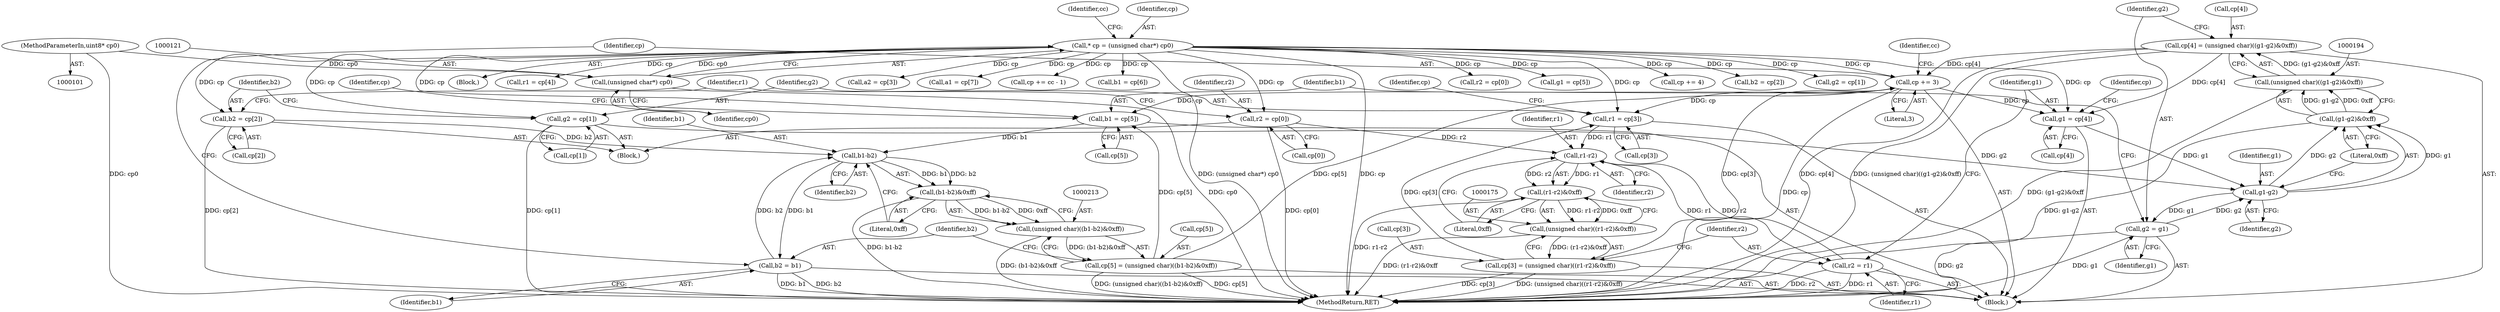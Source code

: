 digraph "0_libtiff_3ca657a8793dd011bf869695d72ad31c779c3cc1_10@array" {
"1000189" [label="(Call,cp[4] = (unsigned char)((g1-g2)&0xff))"];
"1000193" [label="(Call,(unsigned char)((g1-g2)&0xff))"];
"1000195" [label="(Call,(g1-g2)&0xff)"];
"1000196" [label="(Call,g1-g2)"];
"1000184" [label="(Call,g1 = cp[4])"];
"1000222" [label="(Call,cp += 3)"];
"1000189" [label="(Call,cp[4] = (unsigned char)((g1-g2)&0xff))"];
"1000170" [label="(Call,cp[3] = (unsigned char)((r1-r2)&0xff))"];
"1000174" [label="(Call,(unsigned char)((r1-r2)&0xff))"];
"1000176" [label="(Call,(r1-r2)&0xff)"];
"1000177" [label="(Call,r1-r2)"];
"1000165" [label="(Call,r1 = cp[3])"];
"1000118" [label="(Call,* cp = (unsigned char*) cp0)"];
"1000120" [label="(Call,(unsigned char*) cp0)"];
"1000103" [label="(MethodParameterIn,uint8* cp0)"];
"1000181" [label="(Call,r2 = r1)"];
"1000146" [label="(Call,r2 = cp[0])"];
"1000208" [label="(Call,cp[5] = (unsigned char)((b1-b2)&0xff))"];
"1000212" [label="(Call,(unsigned char)((b1-b2)&0xff))"];
"1000214" [label="(Call,(b1-b2)&0xff)"];
"1000215" [label="(Call,b1-b2)"];
"1000203" [label="(Call,b1 = cp[5])"];
"1000158" [label="(Call,b2 = cp[2])"];
"1000219" [label="(Call,b2 = b1)"];
"1000200" [label="(Call,g2 = g1)"];
"1000152" [label="(Call,g2 = cp[1])"];
"1000209" [label="(Call,cp[5])"];
"1000224" [label="(Literal,3)"];
"1000227" [label="(Identifier,cc)"];
"1000204" [label="(Identifier,b1)"];
"1000190" [label="(Call,cp[4])"];
"1000177" [label="(Call,r1-r2)"];
"1000241" [label="(Call,r2 = cp[0])"];
"1000285" [label="(Call,g1 = cp[5])"];
"1000220" [label="(Identifier,b2)"];
"1000141" [label="(Block,)"];
"1000218" [label="(Literal,0xff)"];
"1000200" [label="(Call,g2 = g1)"];
"1000186" [label="(Call,cp[4])"];
"1000118" [label="(Call,* cp = (unsigned char*) cp0)"];
"1000184" [label="(Call,g1 = cp[4])"];
"1000210" [label="(Identifier,cp)"];
"1000195" [label="(Call,(g1-g2)&0xff)"];
"1000203" [label="(Call,b1 = cp[5])"];
"1000342" [label="(Call,cp += 4)"];
"1000152" [label="(Call,g2 = cp[1])"];
"1000166" [label="(Identifier,r1)"];
"1000253" [label="(Call,b2 = cp[2])"];
"1000247" [label="(Call,g2 = cp[1])"];
"1000381" [label="(MethodReturn,RET)"];
"1000212" [label="(Call,(unsigned char)((b1-b2)&0xff))"];
"1000164" [label="(Block,)"];
"1000174" [label="(Call,(unsigned char)((r1-r2)&0xff))"];
"1000182" [label="(Identifier,r2)"];
"1000119" [label="(Identifier,cp)"];
"1000198" [label="(Identifier,g2)"];
"1000191" [label="(Identifier,cp)"];
"1000120" [label="(Call,(unsigned char*) cp0)"];
"1000105" [label="(Block,)"];
"1000159" [label="(Identifier,b2)"];
"1000219" [label="(Call,b2 = b1)"];
"1000266" [label="(Call,r1 = cp[4])"];
"1000171" [label="(Call,cp[3])"];
"1000217" [label="(Identifier,b2)"];
"1000214" [label="(Call,(b1-b2)&0xff)"];
"1000183" [label="(Identifier,r1)"];
"1000197" [label="(Identifier,g1)"];
"1000178" [label="(Identifier,r1)"];
"1000126" [label="(Identifier,cc)"];
"1000205" [label="(Call,cp[5])"];
"1000259" [label="(Call,a2 = cp[3])"];
"1000201" [label="(Identifier,g2)"];
"1000189" [label="(Call,cp[4] = (unsigned char)((g1-g2)&0xff))"];
"1000176" [label="(Call,(r1-r2)&0xff)"];
"1000170" [label="(Call,cp[3] = (unsigned char)((r1-r2)&0xff))"];
"1000103" [label="(MethodParameterIn,uint8* cp0)"];
"1000146" [label="(Call,r2 = cp[0])"];
"1000323" [label="(Call,a1 = cp[7])"];
"1000352" [label="(Call,cp += cc - 1)"];
"1000221" [label="(Identifier,b1)"];
"1000215" [label="(Call,b1-b2)"];
"1000196" [label="(Call,g1-g2)"];
"1000158" [label="(Call,b2 = cp[2])"];
"1000148" [label="(Call,cp[0])"];
"1000180" [label="(Literal,0xff)"];
"1000153" [label="(Identifier,g2)"];
"1000223" [label="(Identifier,cp)"];
"1000304" [label="(Call,b1 = cp[6])"];
"1000154" [label="(Call,cp[1])"];
"1000122" [label="(Identifier,cp0)"];
"1000208" [label="(Call,cp[5] = (unsigned char)((b1-b2)&0xff))"];
"1000172" [label="(Identifier,cp)"];
"1000216" [label="(Identifier,b1)"];
"1000147" [label="(Identifier,r2)"];
"1000179" [label="(Identifier,r2)"];
"1000160" [label="(Call,cp[2])"];
"1000193" [label="(Call,(unsigned char)((g1-g2)&0xff))"];
"1000222" [label="(Call,cp += 3)"];
"1000181" [label="(Call,r2 = r1)"];
"1000167" [label="(Call,cp[3])"];
"1000185" [label="(Identifier,g1)"];
"1000202" [label="(Identifier,g1)"];
"1000199" [label="(Literal,0xff)"];
"1000165" [label="(Call,r1 = cp[3])"];
"1000189" -> "1000164"  [label="AST: "];
"1000189" -> "1000193"  [label="CFG: "];
"1000190" -> "1000189"  [label="AST: "];
"1000193" -> "1000189"  [label="AST: "];
"1000201" -> "1000189"  [label="CFG: "];
"1000189" -> "1000381"  [label="DDG: cp[4]"];
"1000189" -> "1000381"  [label="DDG: (unsigned char)((g1-g2)&0xff)"];
"1000189" -> "1000184"  [label="DDG: cp[4]"];
"1000193" -> "1000189"  [label="DDG: (g1-g2)&0xff"];
"1000189" -> "1000222"  [label="DDG: cp[4]"];
"1000193" -> "1000195"  [label="CFG: "];
"1000194" -> "1000193"  [label="AST: "];
"1000195" -> "1000193"  [label="AST: "];
"1000193" -> "1000381"  [label="DDG: (g1-g2)&0xff"];
"1000195" -> "1000193"  [label="DDG: g1-g2"];
"1000195" -> "1000193"  [label="DDG: 0xff"];
"1000195" -> "1000199"  [label="CFG: "];
"1000196" -> "1000195"  [label="AST: "];
"1000199" -> "1000195"  [label="AST: "];
"1000195" -> "1000381"  [label="DDG: g1-g2"];
"1000196" -> "1000195"  [label="DDG: g1"];
"1000196" -> "1000195"  [label="DDG: g2"];
"1000196" -> "1000198"  [label="CFG: "];
"1000197" -> "1000196"  [label="AST: "];
"1000198" -> "1000196"  [label="AST: "];
"1000199" -> "1000196"  [label="CFG: "];
"1000184" -> "1000196"  [label="DDG: g1"];
"1000200" -> "1000196"  [label="DDG: g2"];
"1000152" -> "1000196"  [label="DDG: g2"];
"1000196" -> "1000200"  [label="DDG: g1"];
"1000184" -> "1000164"  [label="AST: "];
"1000184" -> "1000186"  [label="CFG: "];
"1000185" -> "1000184"  [label="AST: "];
"1000186" -> "1000184"  [label="AST: "];
"1000191" -> "1000184"  [label="CFG: "];
"1000222" -> "1000184"  [label="DDG: cp"];
"1000118" -> "1000184"  [label="DDG: cp"];
"1000222" -> "1000164"  [label="AST: "];
"1000222" -> "1000224"  [label="CFG: "];
"1000223" -> "1000222"  [label="AST: "];
"1000224" -> "1000222"  [label="AST: "];
"1000227" -> "1000222"  [label="CFG: "];
"1000222" -> "1000381"  [label="DDG: cp"];
"1000222" -> "1000165"  [label="DDG: cp"];
"1000222" -> "1000203"  [label="DDG: cp"];
"1000170" -> "1000222"  [label="DDG: cp[3]"];
"1000118" -> "1000222"  [label="DDG: cp"];
"1000208" -> "1000222"  [label="DDG: cp[5]"];
"1000170" -> "1000164"  [label="AST: "];
"1000170" -> "1000174"  [label="CFG: "];
"1000171" -> "1000170"  [label="AST: "];
"1000174" -> "1000170"  [label="AST: "];
"1000182" -> "1000170"  [label="CFG: "];
"1000170" -> "1000381"  [label="DDG: cp[3]"];
"1000170" -> "1000381"  [label="DDG: (unsigned char)((r1-r2)&0xff)"];
"1000170" -> "1000165"  [label="DDG: cp[3]"];
"1000174" -> "1000170"  [label="DDG: (r1-r2)&0xff"];
"1000174" -> "1000176"  [label="CFG: "];
"1000175" -> "1000174"  [label="AST: "];
"1000176" -> "1000174"  [label="AST: "];
"1000174" -> "1000381"  [label="DDG: (r1-r2)&0xff"];
"1000176" -> "1000174"  [label="DDG: r1-r2"];
"1000176" -> "1000174"  [label="DDG: 0xff"];
"1000176" -> "1000180"  [label="CFG: "];
"1000177" -> "1000176"  [label="AST: "];
"1000180" -> "1000176"  [label="AST: "];
"1000176" -> "1000381"  [label="DDG: r1-r2"];
"1000177" -> "1000176"  [label="DDG: r1"];
"1000177" -> "1000176"  [label="DDG: r2"];
"1000177" -> "1000179"  [label="CFG: "];
"1000178" -> "1000177"  [label="AST: "];
"1000179" -> "1000177"  [label="AST: "];
"1000180" -> "1000177"  [label="CFG: "];
"1000165" -> "1000177"  [label="DDG: r1"];
"1000181" -> "1000177"  [label="DDG: r2"];
"1000146" -> "1000177"  [label="DDG: r2"];
"1000177" -> "1000181"  [label="DDG: r1"];
"1000165" -> "1000164"  [label="AST: "];
"1000165" -> "1000167"  [label="CFG: "];
"1000166" -> "1000165"  [label="AST: "];
"1000167" -> "1000165"  [label="AST: "];
"1000172" -> "1000165"  [label="CFG: "];
"1000118" -> "1000165"  [label="DDG: cp"];
"1000118" -> "1000105"  [label="AST: "];
"1000118" -> "1000120"  [label="CFG: "];
"1000119" -> "1000118"  [label="AST: "];
"1000120" -> "1000118"  [label="AST: "];
"1000126" -> "1000118"  [label="CFG: "];
"1000118" -> "1000381"  [label="DDG: (unsigned char*) cp0"];
"1000118" -> "1000381"  [label="DDG: cp"];
"1000120" -> "1000118"  [label="DDG: cp0"];
"1000118" -> "1000146"  [label="DDG: cp"];
"1000118" -> "1000152"  [label="DDG: cp"];
"1000118" -> "1000158"  [label="DDG: cp"];
"1000118" -> "1000203"  [label="DDG: cp"];
"1000118" -> "1000241"  [label="DDG: cp"];
"1000118" -> "1000247"  [label="DDG: cp"];
"1000118" -> "1000253"  [label="DDG: cp"];
"1000118" -> "1000259"  [label="DDG: cp"];
"1000118" -> "1000266"  [label="DDG: cp"];
"1000118" -> "1000285"  [label="DDG: cp"];
"1000118" -> "1000304"  [label="DDG: cp"];
"1000118" -> "1000323"  [label="DDG: cp"];
"1000118" -> "1000342"  [label="DDG: cp"];
"1000118" -> "1000352"  [label="DDG: cp"];
"1000120" -> "1000122"  [label="CFG: "];
"1000121" -> "1000120"  [label="AST: "];
"1000122" -> "1000120"  [label="AST: "];
"1000120" -> "1000381"  [label="DDG: cp0"];
"1000103" -> "1000120"  [label="DDG: cp0"];
"1000103" -> "1000101"  [label="AST: "];
"1000103" -> "1000381"  [label="DDG: cp0"];
"1000181" -> "1000164"  [label="AST: "];
"1000181" -> "1000183"  [label="CFG: "];
"1000182" -> "1000181"  [label="AST: "];
"1000183" -> "1000181"  [label="AST: "];
"1000185" -> "1000181"  [label="CFG: "];
"1000181" -> "1000381"  [label="DDG: r2"];
"1000181" -> "1000381"  [label="DDG: r1"];
"1000146" -> "1000141"  [label="AST: "];
"1000146" -> "1000148"  [label="CFG: "];
"1000147" -> "1000146"  [label="AST: "];
"1000148" -> "1000146"  [label="AST: "];
"1000153" -> "1000146"  [label="CFG: "];
"1000146" -> "1000381"  [label="DDG: cp[0]"];
"1000208" -> "1000164"  [label="AST: "];
"1000208" -> "1000212"  [label="CFG: "];
"1000209" -> "1000208"  [label="AST: "];
"1000212" -> "1000208"  [label="AST: "];
"1000220" -> "1000208"  [label="CFG: "];
"1000208" -> "1000381"  [label="DDG: cp[5]"];
"1000208" -> "1000381"  [label="DDG: (unsigned char)((b1-b2)&0xff)"];
"1000208" -> "1000203"  [label="DDG: cp[5]"];
"1000212" -> "1000208"  [label="DDG: (b1-b2)&0xff"];
"1000212" -> "1000214"  [label="CFG: "];
"1000213" -> "1000212"  [label="AST: "];
"1000214" -> "1000212"  [label="AST: "];
"1000212" -> "1000381"  [label="DDG: (b1-b2)&0xff"];
"1000214" -> "1000212"  [label="DDG: b1-b2"];
"1000214" -> "1000212"  [label="DDG: 0xff"];
"1000214" -> "1000218"  [label="CFG: "];
"1000215" -> "1000214"  [label="AST: "];
"1000218" -> "1000214"  [label="AST: "];
"1000214" -> "1000381"  [label="DDG: b1-b2"];
"1000215" -> "1000214"  [label="DDG: b1"];
"1000215" -> "1000214"  [label="DDG: b2"];
"1000215" -> "1000217"  [label="CFG: "];
"1000216" -> "1000215"  [label="AST: "];
"1000217" -> "1000215"  [label="AST: "];
"1000218" -> "1000215"  [label="CFG: "];
"1000203" -> "1000215"  [label="DDG: b1"];
"1000158" -> "1000215"  [label="DDG: b2"];
"1000219" -> "1000215"  [label="DDG: b2"];
"1000215" -> "1000219"  [label="DDG: b1"];
"1000203" -> "1000164"  [label="AST: "];
"1000203" -> "1000205"  [label="CFG: "];
"1000204" -> "1000203"  [label="AST: "];
"1000205" -> "1000203"  [label="AST: "];
"1000210" -> "1000203"  [label="CFG: "];
"1000158" -> "1000141"  [label="AST: "];
"1000158" -> "1000160"  [label="CFG: "];
"1000159" -> "1000158"  [label="AST: "];
"1000160" -> "1000158"  [label="AST: "];
"1000166" -> "1000158"  [label="CFG: "];
"1000158" -> "1000381"  [label="DDG: cp[2]"];
"1000219" -> "1000164"  [label="AST: "];
"1000219" -> "1000221"  [label="CFG: "];
"1000220" -> "1000219"  [label="AST: "];
"1000221" -> "1000219"  [label="AST: "];
"1000223" -> "1000219"  [label="CFG: "];
"1000219" -> "1000381"  [label="DDG: b1"];
"1000219" -> "1000381"  [label="DDG: b2"];
"1000200" -> "1000164"  [label="AST: "];
"1000200" -> "1000202"  [label="CFG: "];
"1000201" -> "1000200"  [label="AST: "];
"1000202" -> "1000200"  [label="AST: "];
"1000204" -> "1000200"  [label="CFG: "];
"1000200" -> "1000381"  [label="DDG: g2"];
"1000200" -> "1000381"  [label="DDG: g1"];
"1000152" -> "1000141"  [label="AST: "];
"1000152" -> "1000154"  [label="CFG: "];
"1000153" -> "1000152"  [label="AST: "];
"1000154" -> "1000152"  [label="AST: "];
"1000159" -> "1000152"  [label="CFG: "];
"1000152" -> "1000381"  [label="DDG: cp[1]"];
}
